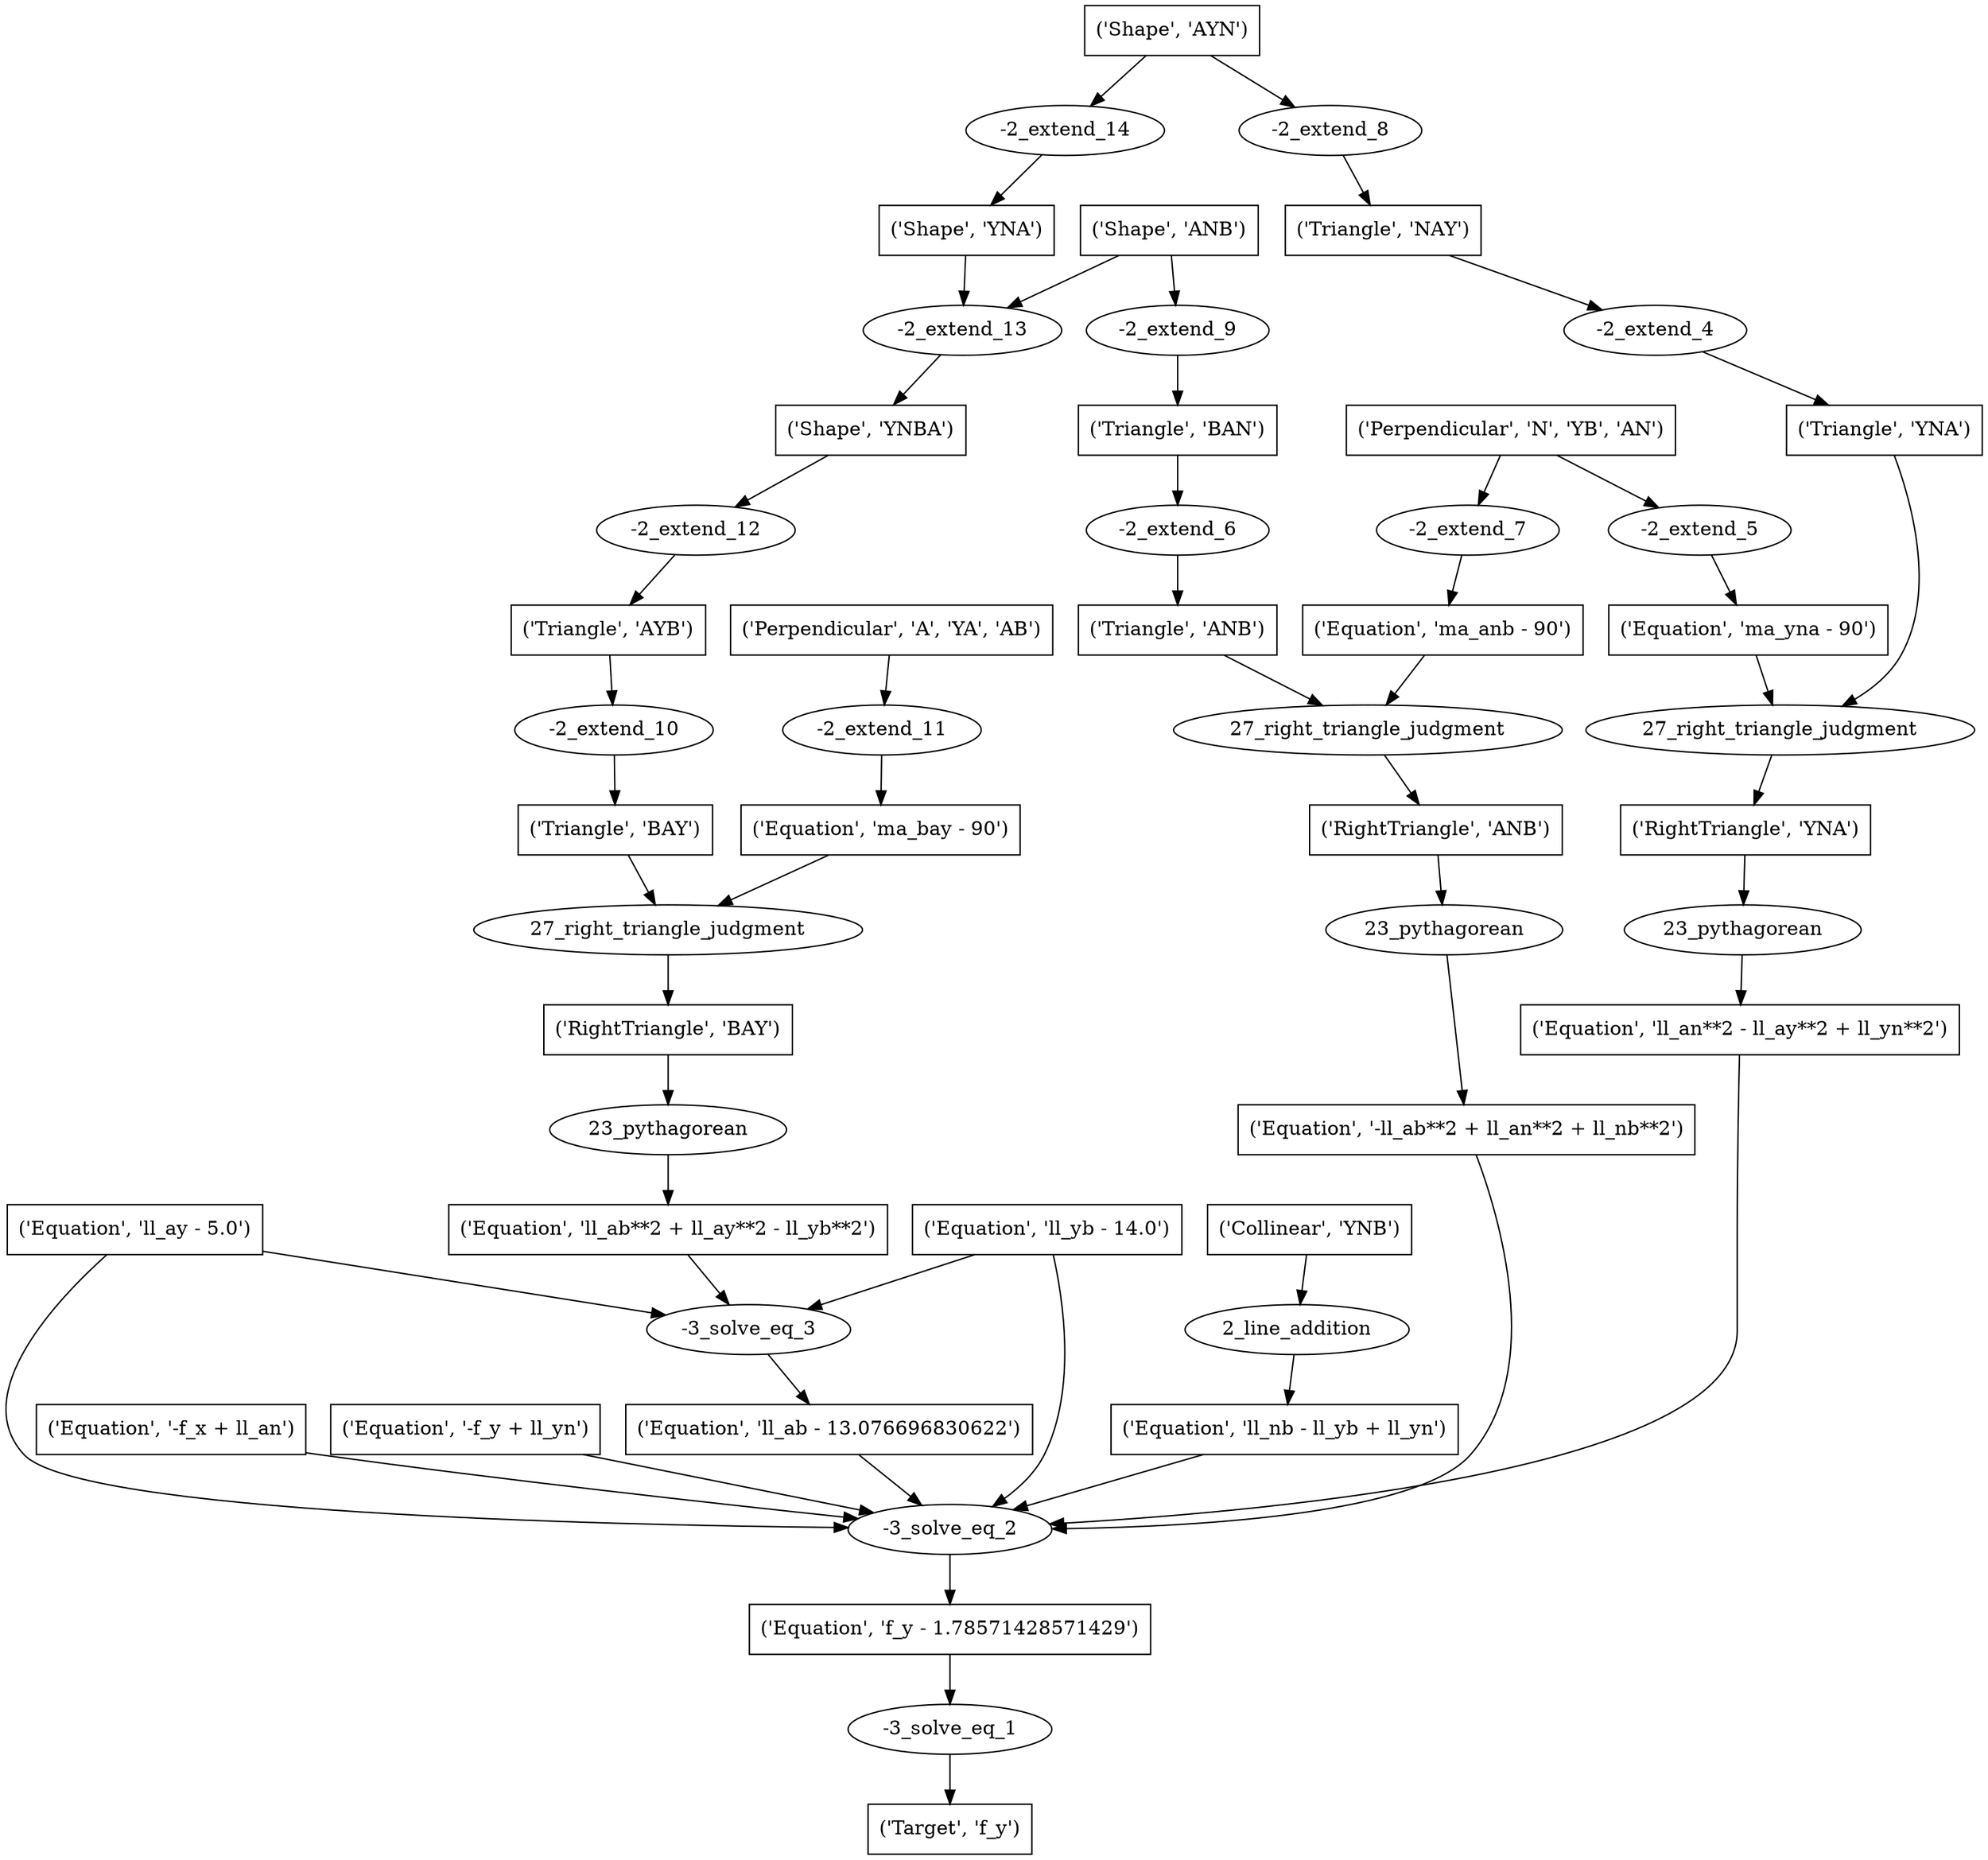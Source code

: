digraph 35 {
	0 [label="('Target', 'f_y')" shape=box]
	1 [label="-3_solve_eq_1"]
	1 -> 0
	2 [label="('Equation', 'f_y - 1.78571428571429')" shape=box]
	2 -> 1
	3 [label="-3_solve_eq_2"]
	3 -> 2
	4 [label="('Equation', 'll_ay - 5.0')" shape=box]
	4 -> 3
	5 [label="('Equation', '-f_x + ll_an')" shape=box]
	5 -> 3
	6 [label="('Equation', '-f_y + ll_yn')" shape=box]
	6 -> 3
	7 [label="('Equation', 'll_yb - 14.0')" shape=box]
	7 -> 3
	8 [label="('Equation', 'll_nb - ll_yb + ll_yn')" shape=box]
	8 -> 3
	9 [label="('Equation', 'll_an**2 - ll_ay**2 + ll_yn**2')" shape=box]
	9 -> 3
	10 [label="('Equation', '-ll_ab**2 + ll_an**2 + ll_nb**2')" shape=box]
	10 -> 3
	11 [label="('Equation', 'll_ab - 13.076696830622')" shape=box]
	11 -> 3
	12 [label="2_line_addition"]
	12 -> 8
	13 [label="('Collinear', 'YNB')" shape=box]
	13 -> 12
	14 [label="23_pythagorean"]
	14 -> 9
	15 [label="('RightTriangle', 'YNA')" shape=box]
	15 -> 14
	16 [label="23_pythagorean"]
	16 -> 10
	17 [label="('RightTriangle', 'ANB')" shape=box]
	17 -> 16
	18 [label="-3_solve_eq_3"]
	18 -> 11
	4 -> 18
	7 -> 18
	19 [label="('Equation', 'll_ab**2 + ll_ay**2 - ll_yb**2')" shape=box]
	19 -> 18
	20 [label="27_right_triangle_judgment"]
	20 -> 15
	21 [label="('Triangle', 'YNA')" shape=box]
	21 -> 20
	22 [label="('Equation', 'ma_yna - 90')" shape=box]
	22 -> 20
	23 [label="27_right_triangle_judgment"]
	23 -> 17
	24 [label="('Triangle', 'ANB')" shape=box]
	24 -> 23
	25 [label="('Equation', 'ma_anb - 90')" shape=box]
	25 -> 23
	26 [label="23_pythagorean"]
	26 -> 19
	27 [label="('RightTriangle', 'BAY')" shape=box]
	27 -> 26
	28 [label="-2_extend_4"]
	28 -> 21
	29 [label="('Triangle', 'NAY')" shape=box]
	29 -> 28
	30 [label="-2_extend_5"]
	30 -> 22
	31 [label="('Perpendicular', 'N', 'YB', 'AN')" shape=box]
	31 -> 30
	32 [label="-2_extend_6"]
	32 -> 24
	33 [label="('Triangle', 'BAN')" shape=box]
	33 -> 32
	34 [label="-2_extend_7"]
	34 -> 25
	31 -> 34
	35 [label="27_right_triangle_judgment"]
	35 -> 27
	36 [label="('Triangle', 'BAY')" shape=box]
	36 -> 35
	37 [label="('Equation', 'ma_bay - 90')" shape=box]
	37 -> 35
	38 [label="-2_extend_8"]
	38 -> 29
	39 [label="('Shape', 'AYN')" shape=box]
	39 -> 38
	40 [label="-2_extend_9"]
	40 -> 33
	41 [label="('Shape', 'ANB')" shape=box]
	41 -> 40
	42 [label="-2_extend_10"]
	42 -> 36
	43 [label="('Triangle', 'AYB')" shape=box]
	43 -> 42
	44 [label="-2_extend_11"]
	44 -> 37
	45 [label="('Perpendicular', 'A', 'YA', 'AB')" shape=box]
	45 -> 44
	46 [label="-2_extend_12"]
	46 -> 43
	47 [label="('Shape', 'YNBA')" shape=box]
	47 -> 46
	48 [label="-2_extend_13"]
	48 -> 47
	49 [label="('Shape', 'YNA')" shape=box]
	49 -> 48
	41 -> 48
	50 [label="-2_extend_14"]
	50 -> 49
	39 -> 50
}
